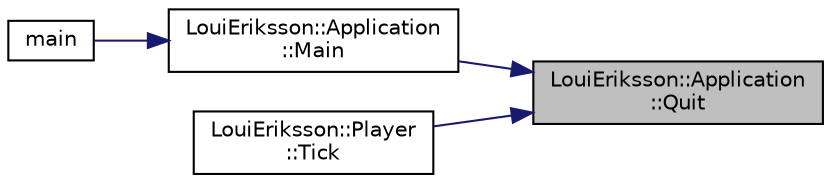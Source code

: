 digraph "LouiEriksson::Application::Quit"
{
 // LATEX_PDF_SIZE
  edge [fontname="Helvetica",fontsize="10",labelfontname="Helvetica",labelfontsize="10"];
  node [fontname="Helvetica",fontsize="10",shape=record];
  rankdir="RL";
  Node1 [label="LouiEriksson::Application\l::Quit",height=0.2,width=0.4,color="black", fillcolor="grey75", style="filled", fontcolor="black",tooltip="Quits the application."];
  Node1 -> Node2 [dir="back",color="midnightblue",fontsize="10",style="solid"];
  Node2 [label="LouiEriksson::Application\l::Main",height=0.2,width=0.4,color="black", fillcolor="white", style="filled",URL="$class_loui_eriksson_1_1_application.html#a3cd3d52cd7a0b2520ab7b53159214657",tooltip="Main function of the application."];
  Node2 -> Node3 [dir="back",color="midnightblue",fontsize="10",style="solid"];
  Node3 [label="main",height=0.2,width=0.4,color="black", fillcolor="white", style="filled",URL="$main_8cpp.html#ada43c5bcc6e53f1ba4a4ae205e0f24c6",tooltip="Entry point for the program."];
  Node1 -> Node4 [dir="back",color="midnightblue",fontsize="10",style="solid"];
  Node4 [label="LouiEriksson::Player\l::Tick",height=0.2,width=0.4,color="black", fillcolor="white", style="filled",URL="$class_loui_eriksson_1_1_player.html#afc0ca3aa5a61bd359902d3ec3babc0fd",tooltip="Called every frame."];
}
